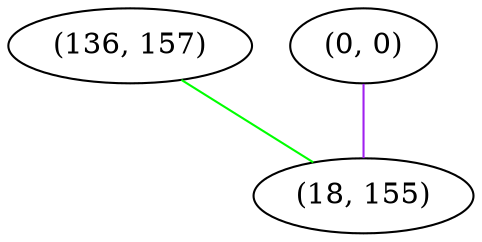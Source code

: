 graph "" {
"(136, 157)";
"(0, 0)";
"(18, 155)";
"(136, 157)" -- "(18, 155)"  [color=green, key=0, weight=2];
"(0, 0)" -- "(18, 155)"  [color=purple, key=0, weight=4];
}
